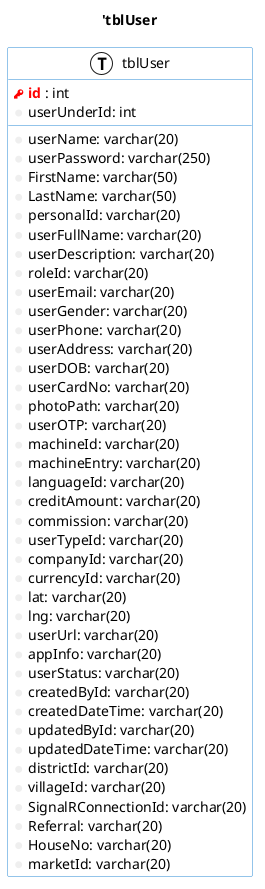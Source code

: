 @startuml
!define primary_key(x) <b><color:red><&key> x</color></b>
!define foreign_key(x) <color:blue><&key> x</color>
!define column(x) <color:#efefef><&media-record></color> x
!define table(x) entity x << (T, white) >>

left to right direction
skinparam roundcorner 5
skinparam shadowing false
skinparam handwritten false
skinparam class {
    BackgroundColor white
    ArrowColor #2688d4
    BorderColor #2688d4
}

title 'tblUser

table( tblUser ) {
    primary_key( id ) : int
    column( userUnderId ): int
    column( userName ): varchar(20)
    column( userPassword ): varchar(250)
    column( FirstName ): varchar(50)
    column( LastName ): varchar(50)


    column( personalId ): varchar(20)
    column( userFullName ): varchar(20)
    column( userDescription ): varchar(20)
    column( roleId ): varchar(20)
    column( userEmail ): varchar(20)
    column( userGender ): varchar(20)
    column( userPhone ): varchar(20)
    column( userAddress ): varchar(20)
    column( userDOB ): varchar(20)
    column( userCardNo ): varchar(20)
    column( photoPath ): varchar(20)
    column( userOTP ): varchar(20)
    column( machineId ): varchar(20)
    column( machineEntry ): varchar(20)
    column( languageId ): varchar(20)
    column( creditAmount ): varchar(20)
    column( commission ): varchar(20)
    column( userTypeId ): varchar(20)
    column( companyId ): varchar(20)
    column( currencyId ): varchar(20)
    column( lat ): varchar(20)
    column( lng ): varchar(20)
    column( userUrl ): varchar(20)
    column( appInfo ): varchar(20)
    column( userStatus ): varchar(20)
    column( createdById ): varchar(20)
    column( createdDateTime ): varchar(20)
    column( updatedById ): varchar(20)
    column( updatedDateTime ): varchar(20)
    column( districtId ): varchar(20)
    column( villageId ): varchar(20)
    column( SignalRConnectionId ): varchar(20)
    column( Referral ): varchar(20)
    column( HouseNo ): varchar(20)
    column( marketId ): varchar(20)
}


@enduml